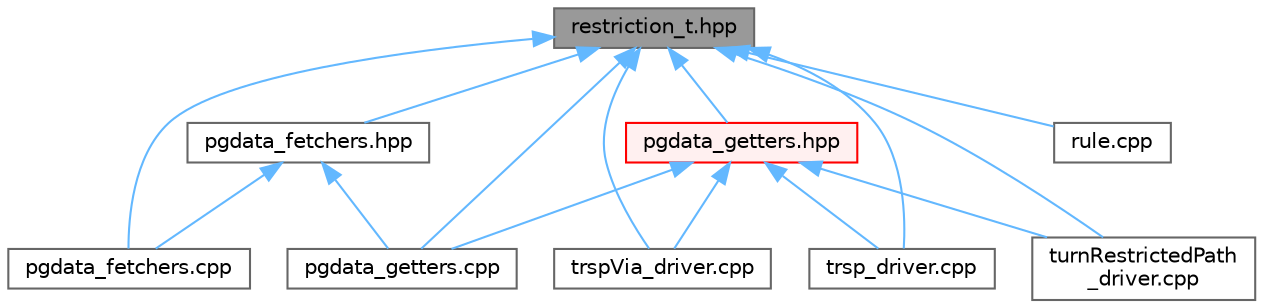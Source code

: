 digraph "restriction_t.hpp"
{
 // LATEX_PDF_SIZE
  bgcolor="transparent";
  edge [fontname=Helvetica,fontsize=10,labelfontname=Helvetica,labelfontsize=10];
  node [fontname=Helvetica,fontsize=10,shape=box,height=0.2,width=0.4];
  Node1 [id="Node000001",label="restriction_t.hpp",height=0.2,width=0.4,color="gray40", fillcolor="grey60", style="filled", fontcolor="black",tooltip=" "];
  Node1 -> Node2 [id="edge1_Node000001_Node000002",dir="back",color="steelblue1",style="solid",tooltip=" "];
  Node2 [id="Node000002",label="pgdata_fetchers.cpp",height=0.2,width=0.4,color="grey40", fillcolor="white", style="filled",URL="$pgdata__fetchers_8cpp.html",tooltip=" "];
  Node1 -> Node3 [id="edge2_Node000001_Node000003",dir="back",color="steelblue1",style="solid",tooltip=" "];
  Node3 [id="Node000003",label="pgdata_fetchers.hpp",height=0.2,width=0.4,color="grey40", fillcolor="white", style="filled",URL="$pgdata__fetchers_8hpp.html",tooltip=" "];
  Node3 -> Node2 [id="edge3_Node000003_Node000002",dir="back",color="steelblue1",style="solid",tooltip=" "];
  Node3 -> Node4 [id="edge4_Node000003_Node000004",dir="back",color="steelblue1",style="solid",tooltip=" "];
  Node4 [id="Node000004",label="pgdata_getters.cpp",height=0.2,width=0.4,color="grey40", fillcolor="white", style="filled",URL="$pgdata__getters_8cpp.html",tooltip=" "];
  Node1 -> Node4 [id="edge5_Node000001_Node000004",dir="back",color="steelblue1",style="solid",tooltip=" "];
  Node1 -> Node5 [id="edge6_Node000001_Node000005",dir="back",color="steelblue1",style="solid",tooltip=" "];
  Node5 [id="Node000005",label="pgdata_getters.hpp",height=0.2,width=0.4,color="red", fillcolor="#FFF0F0", style="filled",URL="$pgdata__getters_8hpp.html",tooltip=" "];
  Node5 -> Node4 [id="edge7_Node000005_Node000004",dir="back",color="steelblue1",style="solid",tooltip=" "];
  Node5 -> Node60 [id="edge8_Node000005_Node000060",dir="back",color="steelblue1",style="solid",tooltip=" "];
  Node60 [id="Node000060",label="trspVia_driver.cpp",height=0.2,width=0.4,color="grey40", fillcolor="white", style="filled",URL="$trspVia__driver_8cpp.html",tooltip=" "];
  Node5 -> Node62 [id="edge9_Node000005_Node000062",dir="back",color="steelblue1",style="solid",tooltip=" "];
  Node62 [id="Node000062",label="trsp_driver.cpp",height=0.2,width=0.4,color="grey40", fillcolor="white", style="filled",URL="$trsp__driver_8cpp.html",tooltip=" "];
  Node5 -> Node64 [id="edge10_Node000005_Node000064",dir="back",color="steelblue1",style="solid",tooltip=" "];
  Node64 [id="Node000064",label="turnRestrictedPath\l_driver.cpp",height=0.2,width=0.4,color="grey40", fillcolor="white", style="filled",URL="$turnRestrictedPath__driver_8cpp.html",tooltip=" "];
  Node1 -> Node68 [id="edge11_Node000001_Node000068",dir="back",color="steelblue1",style="solid",tooltip=" "];
  Node68 [id="Node000068",label="rule.cpp",height=0.2,width=0.4,color="grey40", fillcolor="white", style="filled",URL="$rule_8cpp.html",tooltip=" "];
  Node1 -> Node60 [id="edge12_Node000001_Node000060",dir="back",color="steelblue1",style="solid",tooltip=" "];
  Node1 -> Node62 [id="edge13_Node000001_Node000062",dir="back",color="steelblue1",style="solid",tooltip=" "];
  Node1 -> Node64 [id="edge14_Node000001_Node000064",dir="back",color="steelblue1",style="solid",tooltip=" "];
}
